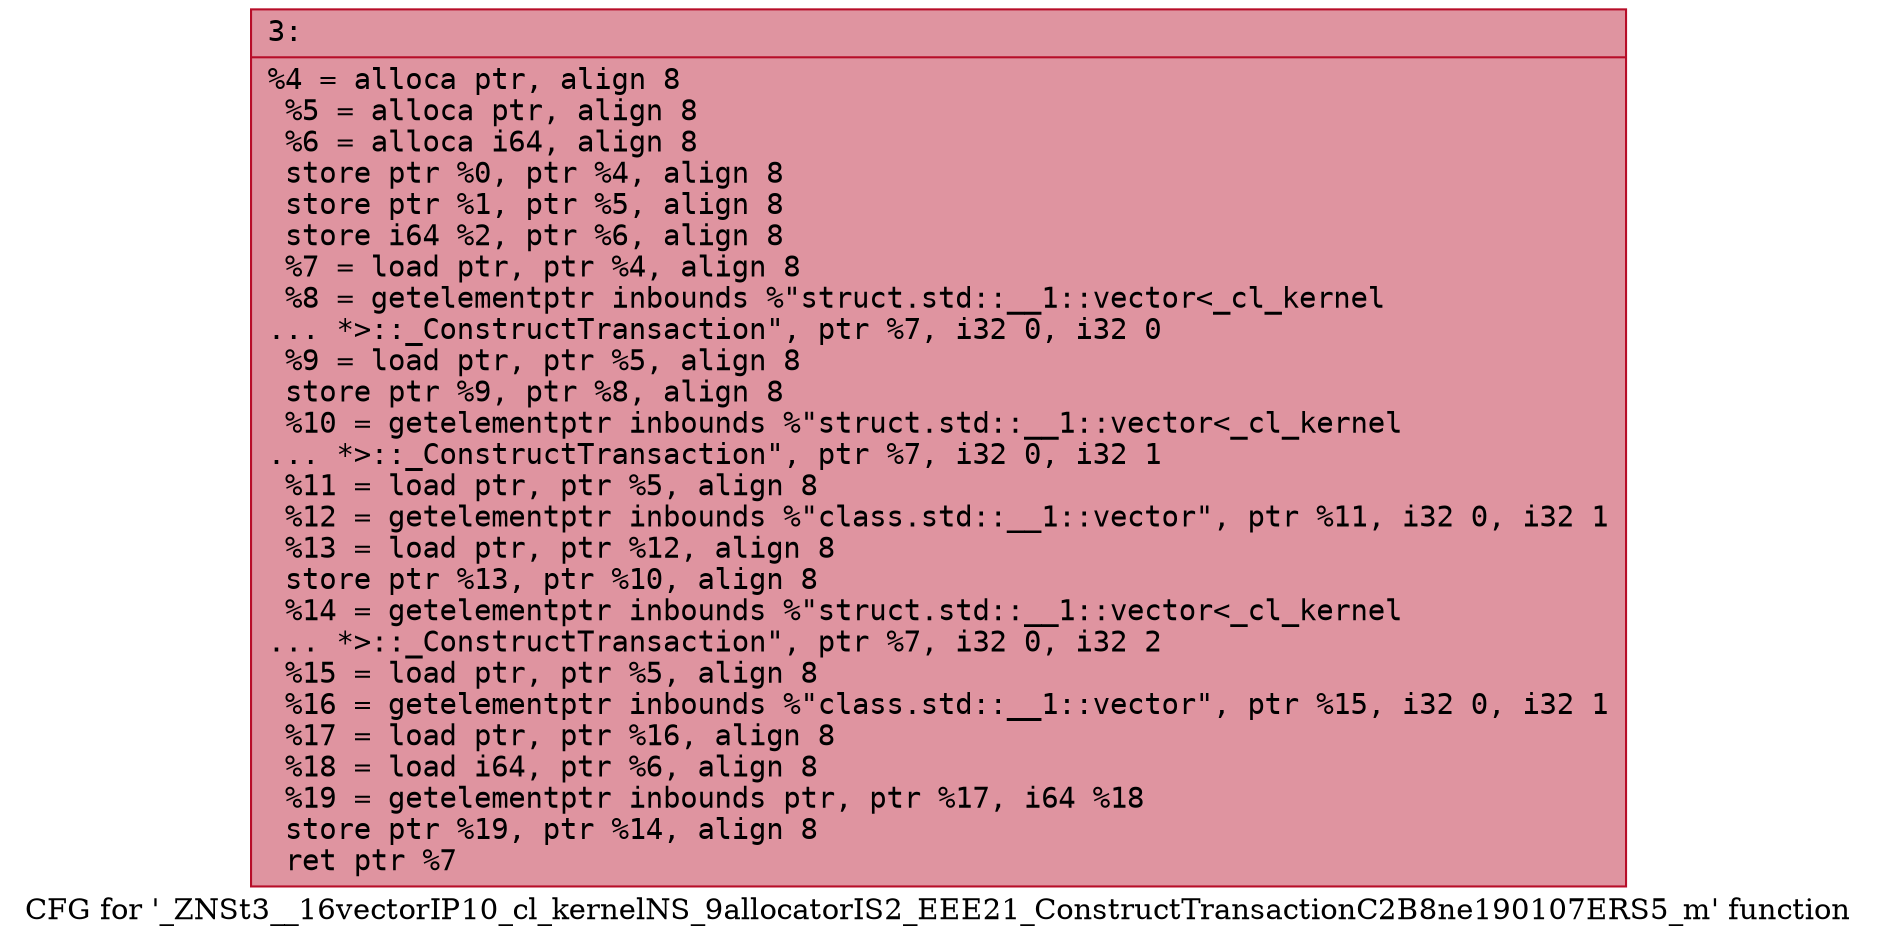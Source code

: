digraph "CFG for '_ZNSt3__16vectorIP10_cl_kernelNS_9allocatorIS2_EEE21_ConstructTransactionC2B8ne190107ERS5_m' function" {
	label="CFG for '_ZNSt3__16vectorIP10_cl_kernelNS_9allocatorIS2_EEE21_ConstructTransactionC2B8ne190107ERS5_m' function";

	Node0x6000005c0230 [shape=record,color="#b70d28ff", style=filled, fillcolor="#b70d2870" fontname="Courier",label="{3:\l|  %4 = alloca ptr, align 8\l  %5 = alloca ptr, align 8\l  %6 = alloca i64, align 8\l  store ptr %0, ptr %4, align 8\l  store ptr %1, ptr %5, align 8\l  store i64 %2, ptr %6, align 8\l  %7 = load ptr, ptr %4, align 8\l  %8 = getelementptr inbounds %\"struct.std::__1::vector\<_cl_kernel\l... *\>::_ConstructTransaction\", ptr %7, i32 0, i32 0\l  %9 = load ptr, ptr %5, align 8\l  store ptr %9, ptr %8, align 8\l  %10 = getelementptr inbounds %\"struct.std::__1::vector\<_cl_kernel\l... *\>::_ConstructTransaction\", ptr %7, i32 0, i32 1\l  %11 = load ptr, ptr %5, align 8\l  %12 = getelementptr inbounds %\"class.std::__1::vector\", ptr %11, i32 0, i32 1\l  %13 = load ptr, ptr %12, align 8\l  store ptr %13, ptr %10, align 8\l  %14 = getelementptr inbounds %\"struct.std::__1::vector\<_cl_kernel\l... *\>::_ConstructTransaction\", ptr %7, i32 0, i32 2\l  %15 = load ptr, ptr %5, align 8\l  %16 = getelementptr inbounds %\"class.std::__1::vector\", ptr %15, i32 0, i32 1\l  %17 = load ptr, ptr %16, align 8\l  %18 = load i64, ptr %6, align 8\l  %19 = getelementptr inbounds ptr, ptr %17, i64 %18\l  store ptr %19, ptr %14, align 8\l  ret ptr %7\l}"];
}
